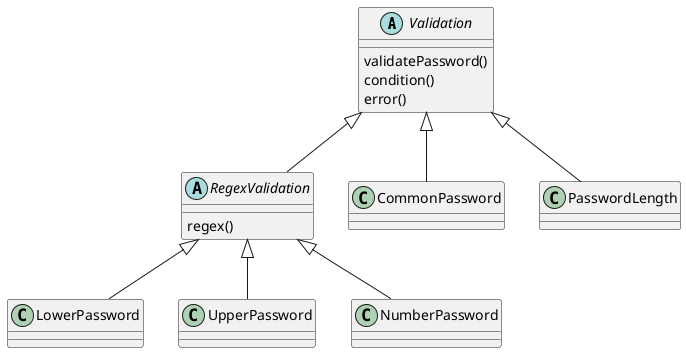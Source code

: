 @startuml rescateDePatitas

abstract Validation{

  validatePassword()
  condition()
  error()

}
abstract RegexValidation{
  regex()
}

class CommonPassword{}
class PasswordLength{}
class LowerPassword{}
class UpperPassword{}
class NumberPassword{}

RegexValidation -u-|> Validation
CommonPassword  -u-|> Validation
PasswordLength  -u-|> Validation
LowerPassword   -u-|> RegexValidation
UpperPassword   -u-|> RegexValidation
NumberPassword  -u-|> RegexValidation

@enduml